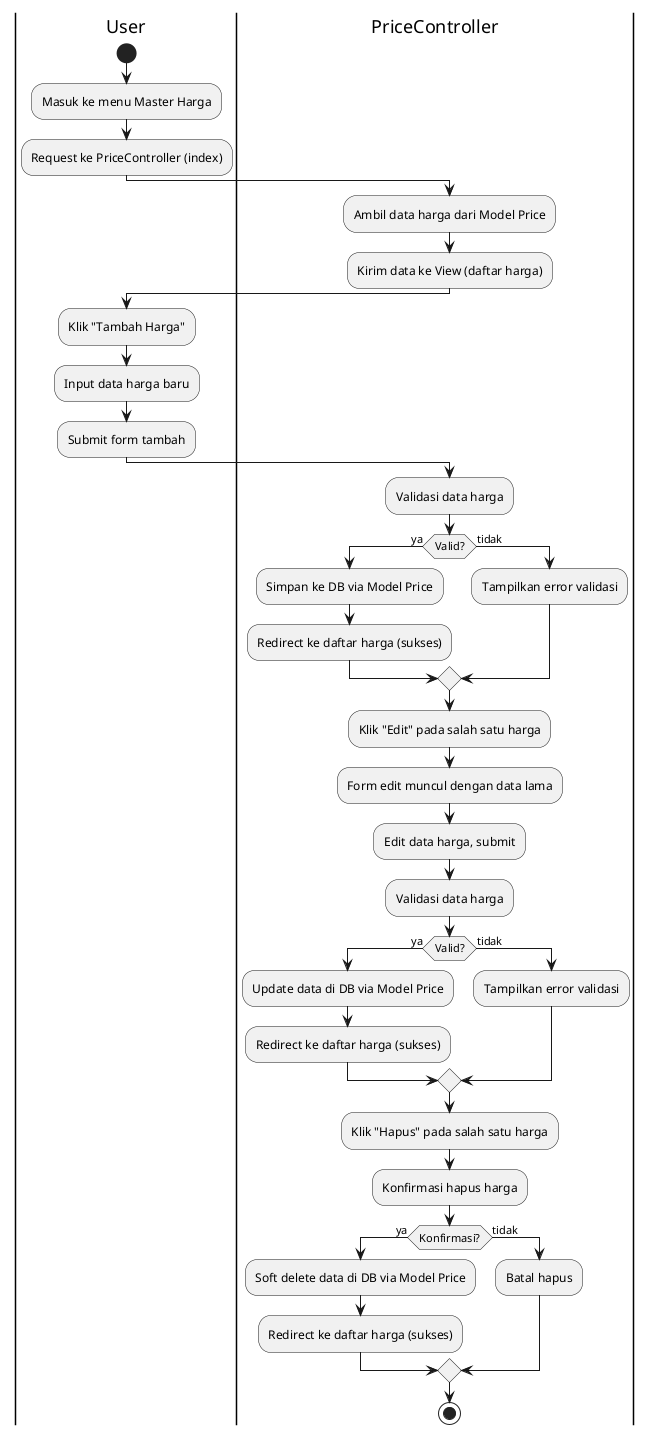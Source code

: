 @startuml Activity Diagram - Master Harga

|User|
start
:Masuk ke menu Master Harga;
:Request ke PriceController (index);

|PriceController|
:Ambil data harga dari Model Price;
:Kirim data ke View (daftar harga);

|User|
:Klik "Tambah Harga";
:Input data harga baru;
:Submit form tambah;

|PriceController|
:Validasi data harga;
if (Valid?) then (ya)
    :Simpan ke DB via Model Price;
    :Redirect ke daftar harga (sukses);
else (tidak)
    :Tampilkan error validasi;
endif

:Klik "Edit" pada salah satu harga;
:Form edit muncul dengan data lama;
:Edit data harga, submit;

:Validasi data harga;
if (Valid?) then (ya)
    :Update data di DB via Model Price;
    :Redirect ke daftar harga (sukses);
else (tidak)
    :Tampilkan error validasi;
endif

:Klik "Hapus" pada salah satu harga;
:Konfirmasi hapus harga;
if (Konfirmasi?) then (ya)
    :Soft delete data di DB via Model Price;
    :Redirect ke daftar harga (sukses);
else (tidak)
    :Batal hapus;
endif

stop

@enduml